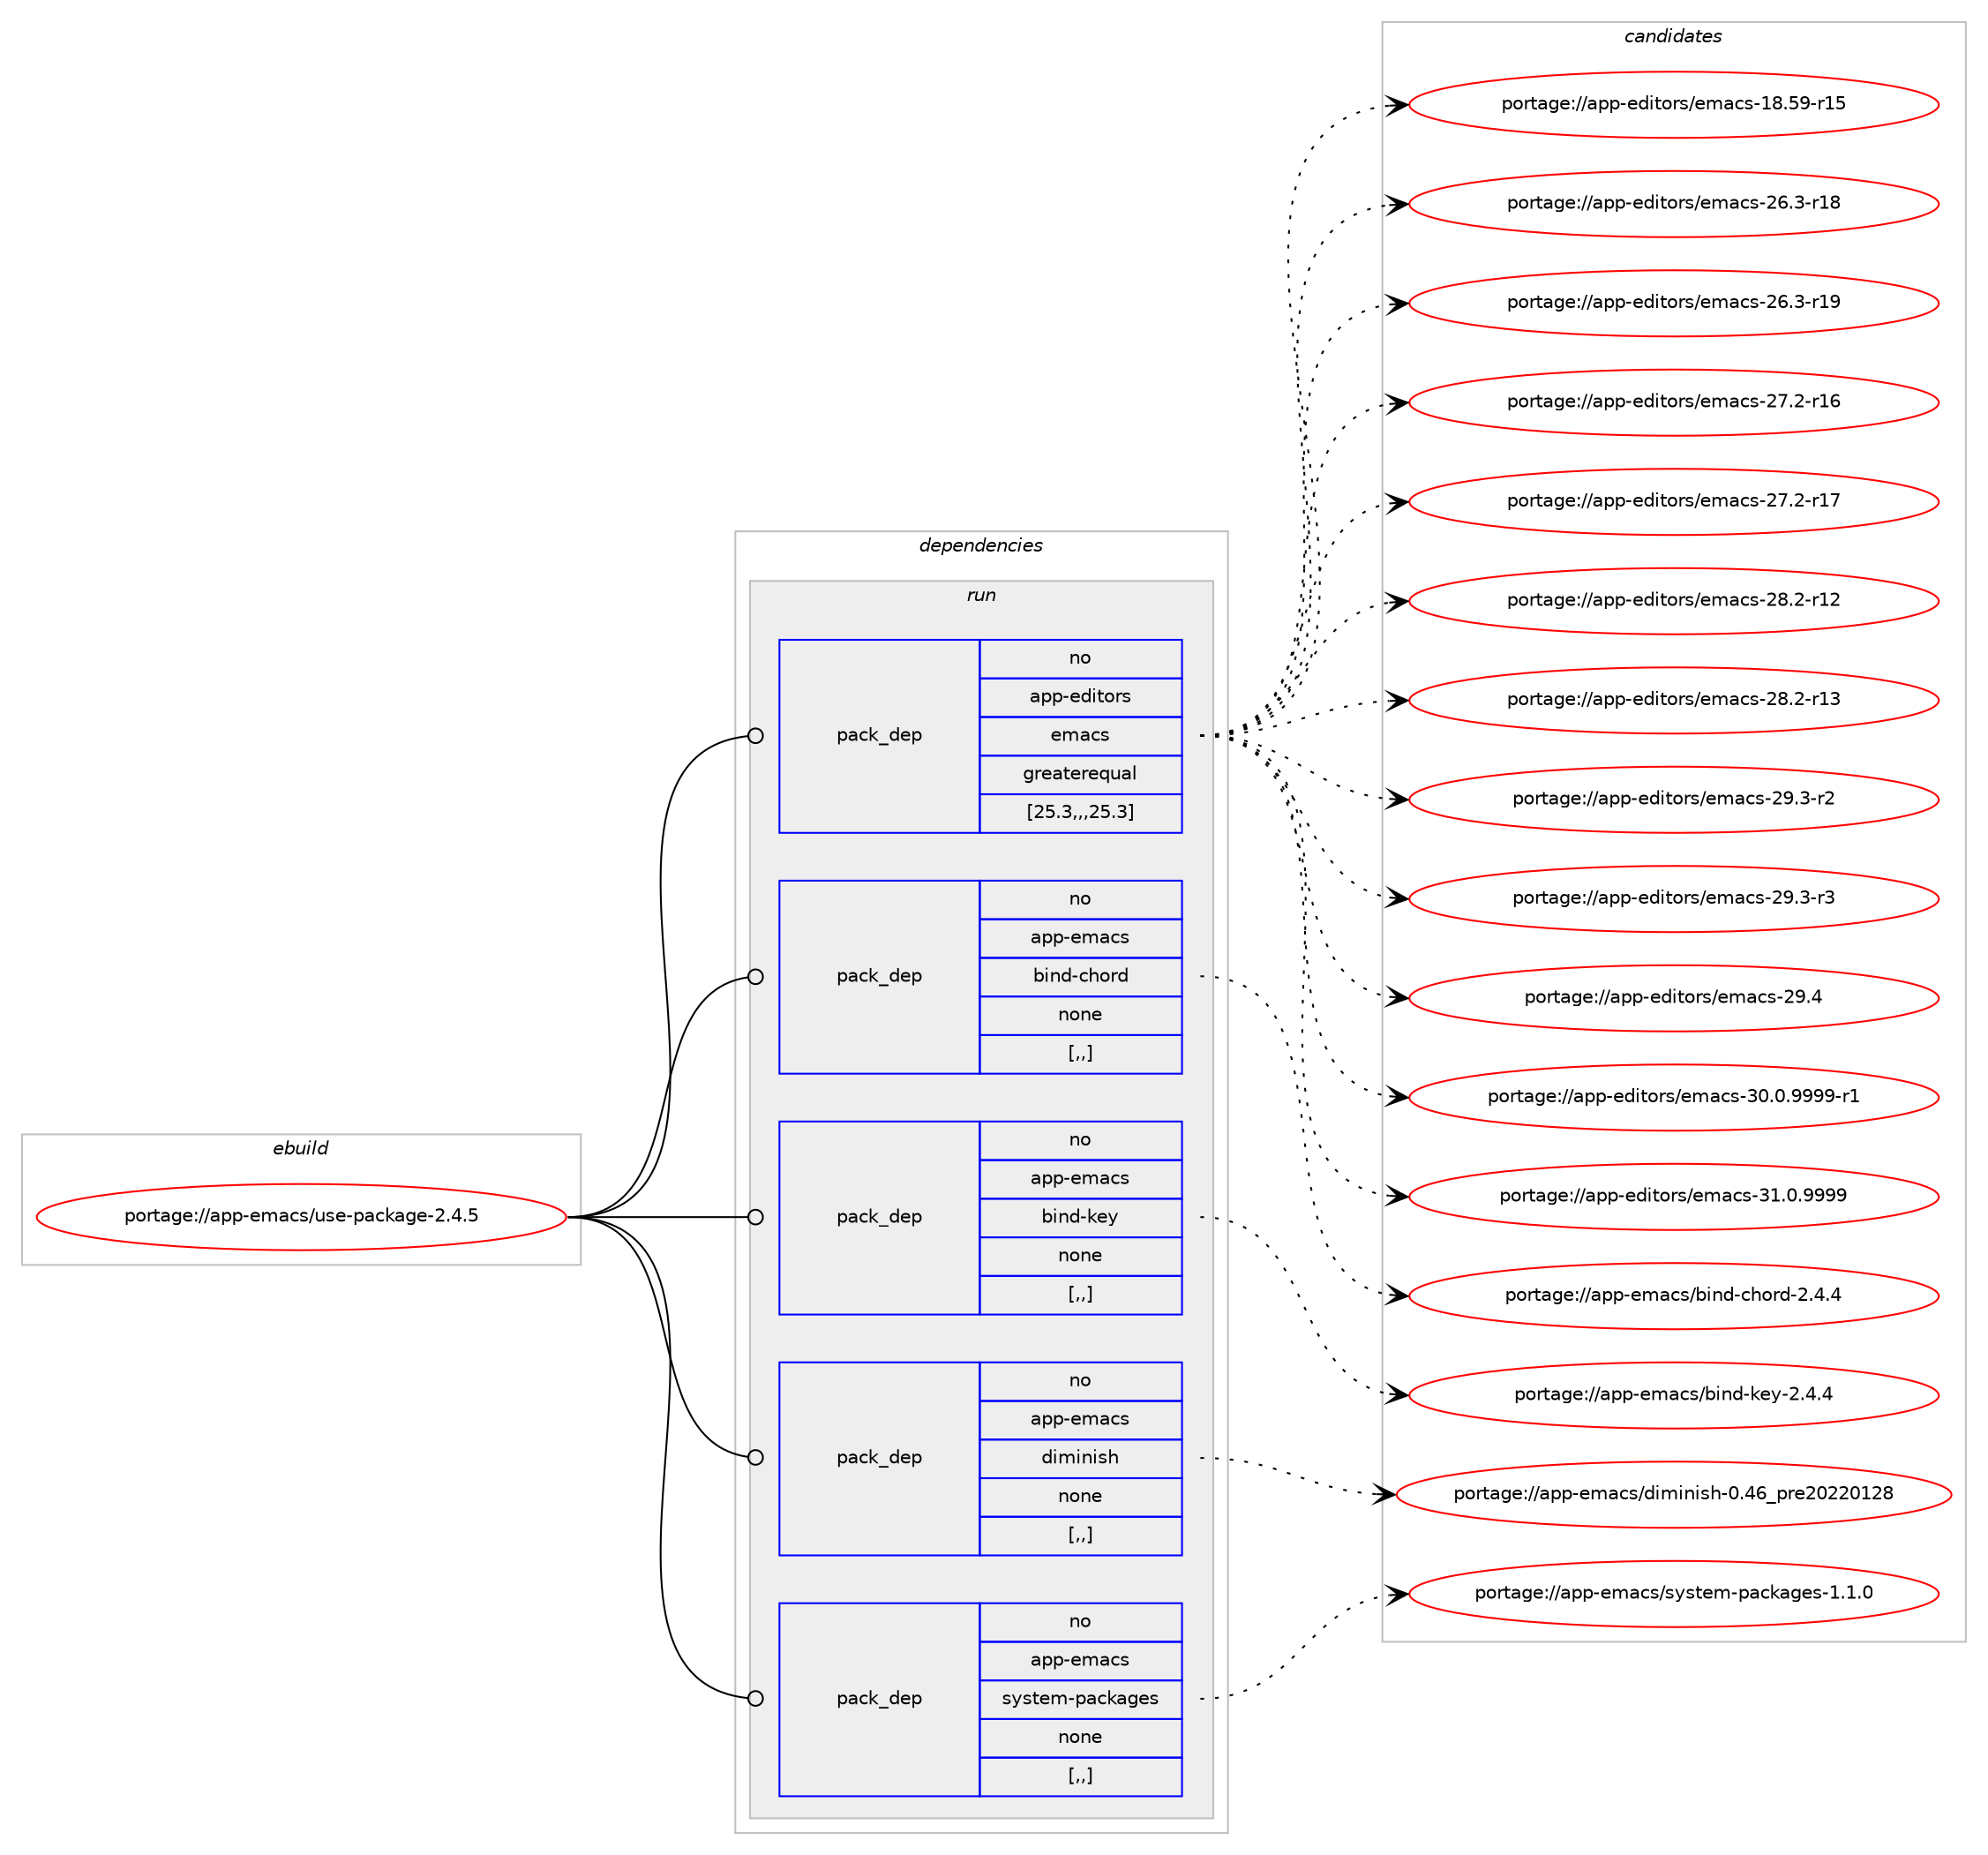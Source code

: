 digraph prolog {

# *************
# Graph options
# *************

newrank=true;
concentrate=true;
compound=true;
graph [rankdir=LR,fontname=Helvetica,fontsize=10,ranksep=1.5];#, ranksep=2.5, nodesep=0.2];
edge  [arrowhead=vee];
node  [fontname=Helvetica,fontsize=10];

# **********
# The ebuild
# **********

subgraph cluster_leftcol {
color=gray;
rank=same;
label=<<i>ebuild</i>>;
id [label="portage://app-emacs/use-package-2.4.5", color=red, width=4, href="../app-emacs/use-package-2.4.5.svg"];
}

# ****************
# The dependencies
# ****************

subgraph cluster_midcol {
color=gray;
label=<<i>dependencies</i>>;
subgraph cluster_compile {
fillcolor="#eeeeee";
style=filled;
label=<<i>compile</i>>;
}
subgraph cluster_compileandrun {
fillcolor="#eeeeee";
style=filled;
label=<<i>compile and run</i>>;
}
subgraph cluster_run {
fillcolor="#eeeeee";
style=filled;
label=<<i>run</i>>;
subgraph pack16635 {
dependency22846 [label=<<TABLE BORDER="0" CELLBORDER="1" CELLSPACING="0" CELLPADDING="4" WIDTH="220"><TR><TD ROWSPAN="6" CELLPADDING="30">pack_dep</TD></TR><TR><TD WIDTH="110">no</TD></TR><TR><TD>app-editors</TD></TR><TR><TD>emacs</TD></TR><TR><TD>greaterequal</TD></TR><TR><TD>[25.3,,,25.3]</TD></TR></TABLE>>, shape=none, color=blue];
}
id:e -> dependency22846:w [weight=20,style="solid",arrowhead="odot"];
subgraph pack16636 {
dependency22847 [label=<<TABLE BORDER="0" CELLBORDER="1" CELLSPACING="0" CELLPADDING="4" WIDTH="220"><TR><TD ROWSPAN="6" CELLPADDING="30">pack_dep</TD></TR><TR><TD WIDTH="110">no</TD></TR><TR><TD>app-emacs</TD></TR><TR><TD>bind-chord</TD></TR><TR><TD>none</TD></TR><TR><TD>[,,]</TD></TR></TABLE>>, shape=none, color=blue];
}
id:e -> dependency22847:w [weight=20,style="solid",arrowhead="odot"];
subgraph pack16637 {
dependency22848 [label=<<TABLE BORDER="0" CELLBORDER="1" CELLSPACING="0" CELLPADDING="4" WIDTH="220"><TR><TD ROWSPAN="6" CELLPADDING="30">pack_dep</TD></TR><TR><TD WIDTH="110">no</TD></TR><TR><TD>app-emacs</TD></TR><TR><TD>bind-key</TD></TR><TR><TD>none</TD></TR><TR><TD>[,,]</TD></TR></TABLE>>, shape=none, color=blue];
}
id:e -> dependency22848:w [weight=20,style="solid",arrowhead="odot"];
subgraph pack16638 {
dependency22849 [label=<<TABLE BORDER="0" CELLBORDER="1" CELLSPACING="0" CELLPADDING="4" WIDTH="220"><TR><TD ROWSPAN="6" CELLPADDING="30">pack_dep</TD></TR><TR><TD WIDTH="110">no</TD></TR><TR><TD>app-emacs</TD></TR><TR><TD>diminish</TD></TR><TR><TD>none</TD></TR><TR><TD>[,,]</TD></TR></TABLE>>, shape=none, color=blue];
}
id:e -> dependency22849:w [weight=20,style="solid",arrowhead="odot"];
subgraph pack16639 {
dependency22850 [label=<<TABLE BORDER="0" CELLBORDER="1" CELLSPACING="0" CELLPADDING="4" WIDTH="220"><TR><TD ROWSPAN="6" CELLPADDING="30">pack_dep</TD></TR><TR><TD WIDTH="110">no</TD></TR><TR><TD>app-emacs</TD></TR><TR><TD>system-packages</TD></TR><TR><TD>none</TD></TR><TR><TD>[,,]</TD></TR></TABLE>>, shape=none, color=blue];
}
id:e -> dependency22850:w [weight=20,style="solid",arrowhead="odot"];
}
}

# **************
# The candidates
# **************

subgraph cluster_choices {
rank=same;
color=gray;
label=<<i>candidates</i>>;

subgraph choice16635 {
color=black;
nodesep=1;
choice9711211245101100105116111114115471011099799115454956465357451144953 [label="portage://app-editors/emacs-18.59-r15", color=red, width=4,href="../app-editors/emacs-18.59-r15.svg"];
choice97112112451011001051161111141154710110997991154550544651451144956 [label="portage://app-editors/emacs-26.3-r18", color=red, width=4,href="../app-editors/emacs-26.3-r18.svg"];
choice97112112451011001051161111141154710110997991154550544651451144957 [label="portage://app-editors/emacs-26.3-r19", color=red, width=4,href="../app-editors/emacs-26.3-r19.svg"];
choice97112112451011001051161111141154710110997991154550554650451144954 [label="portage://app-editors/emacs-27.2-r16", color=red, width=4,href="../app-editors/emacs-27.2-r16.svg"];
choice97112112451011001051161111141154710110997991154550554650451144955 [label="portage://app-editors/emacs-27.2-r17", color=red, width=4,href="../app-editors/emacs-27.2-r17.svg"];
choice97112112451011001051161111141154710110997991154550564650451144950 [label="portage://app-editors/emacs-28.2-r12", color=red, width=4,href="../app-editors/emacs-28.2-r12.svg"];
choice97112112451011001051161111141154710110997991154550564650451144951 [label="portage://app-editors/emacs-28.2-r13", color=red, width=4,href="../app-editors/emacs-28.2-r13.svg"];
choice971121124510110010511611111411547101109979911545505746514511450 [label="portage://app-editors/emacs-29.3-r2", color=red, width=4,href="../app-editors/emacs-29.3-r2.svg"];
choice971121124510110010511611111411547101109979911545505746514511451 [label="portage://app-editors/emacs-29.3-r3", color=red, width=4,href="../app-editors/emacs-29.3-r3.svg"];
choice97112112451011001051161111141154710110997991154550574652 [label="portage://app-editors/emacs-29.4", color=red, width=4,href="../app-editors/emacs-29.4.svg"];
choice9711211245101100105116111114115471011099799115455148464846575757574511449 [label="portage://app-editors/emacs-30.0.9999-r1", color=red, width=4,href="../app-editors/emacs-30.0.9999-r1.svg"];
choice971121124510110010511611111411547101109979911545514946484657575757 [label="portage://app-editors/emacs-31.0.9999", color=red, width=4,href="../app-editors/emacs-31.0.9999.svg"];
dependency22846:e -> choice9711211245101100105116111114115471011099799115454956465357451144953:w [style=dotted,weight="100"];
dependency22846:e -> choice97112112451011001051161111141154710110997991154550544651451144956:w [style=dotted,weight="100"];
dependency22846:e -> choice97112112451011001051161111141154710110997991154550544651451144957:w [style=dotted,weight="100"];
dependency22846:e -> choice97112112451011001051161111141154710110997991154550554650451144954:w [style=dotted,weight="100"];
dependency22846:e -> choice97112112451011001051161111141154710110997991154550554650451144955:w [style=dotted,weight="100"];
dependency22846:e -> choice97112112451011001051161111141154710110997991154550564650451144950:w [style=dotted,weight="100"];
dependency22846:e -> choice97112112451011001051161111141154710110997991154550564650451144951:w [style=dotted,weight="100"];
dependency22846:e -> choice971121124510110010511611111411547101109979911545505746514511450:w [style=dotted,weight="100"];
dependency22846:e -> choice971121124510110010511611111411547101109979911545505746514511451:w [style=dotted,weight="100"];
dependency22846:e -> choice97112112451011001051161111141154710110997991154550574652:w [style=dotted,weight="100"];
dependency22846:e -> choice9711211245101100105116111114115471011099799115455148464846575757574511449:w [style=dotted,weight="100"];
dependency22846:e -> choice971121124510110010511611111411547101109979911545514946484657575757:w [style=dotted,weight="100"];
}
subgraph choice16636 {
color=black;
nodesep=1;
choice9711211245101109979911547981051101004599104111114100455046524652 [label="portage://app-emacs/bind-chord-2.4.4", color=red, width=4,href="../app-emacs/bind-chord-2.4.4.svg"];
dependency22847:e -> choice9711211245101109979911547981051101004599104111114100455046524652:w [style=dotted,weight="100"];
}
subgraph choice16637 {
color=black;
nodesep=1;
choice97112112451011099799115479810511010045107101121455046524652 [label="portage://app-emacs/bind-key-2.4.4", color=red, width=4,href="../app-emacs/bind-key-2.4.4.svg"];
dependency22848:e -> choice97112112451011099799115479810511010045107101121455046524652:w [style=dotted,weight="100"];
}
subgraph choice16638 {
color=black;
nodesep=1;
choice97112112451011099799115471001051091051101051151044548465254951121141015048505048495056 [label="portage://app-emacs/diminish-0.46_pre20220128", color=red, width=4,href="../app-emacs/diminish-0.46_pre20220128.svg"];
dependency22849:e -> choice97112112451011099799115471001051091051101051151044548465254951121141015048505048495056:w [style=dotted,weight="100"];
}
subgraph choice16639 {
color=black;
nodesep=1;
choice971121124510110997991154711512111511610110945112979910797103101115454946494648 [label="portage://app-emacs/system-packages-1.1.0", color=red, width=4,href="../app-emacs/system-packages-1.1.0.svg"];
dependency22850:e -> choice971121124510110997991154711512111511610110945112979910797103101115454946494648:w [style=dotted,weight="100"];
}
}

}
